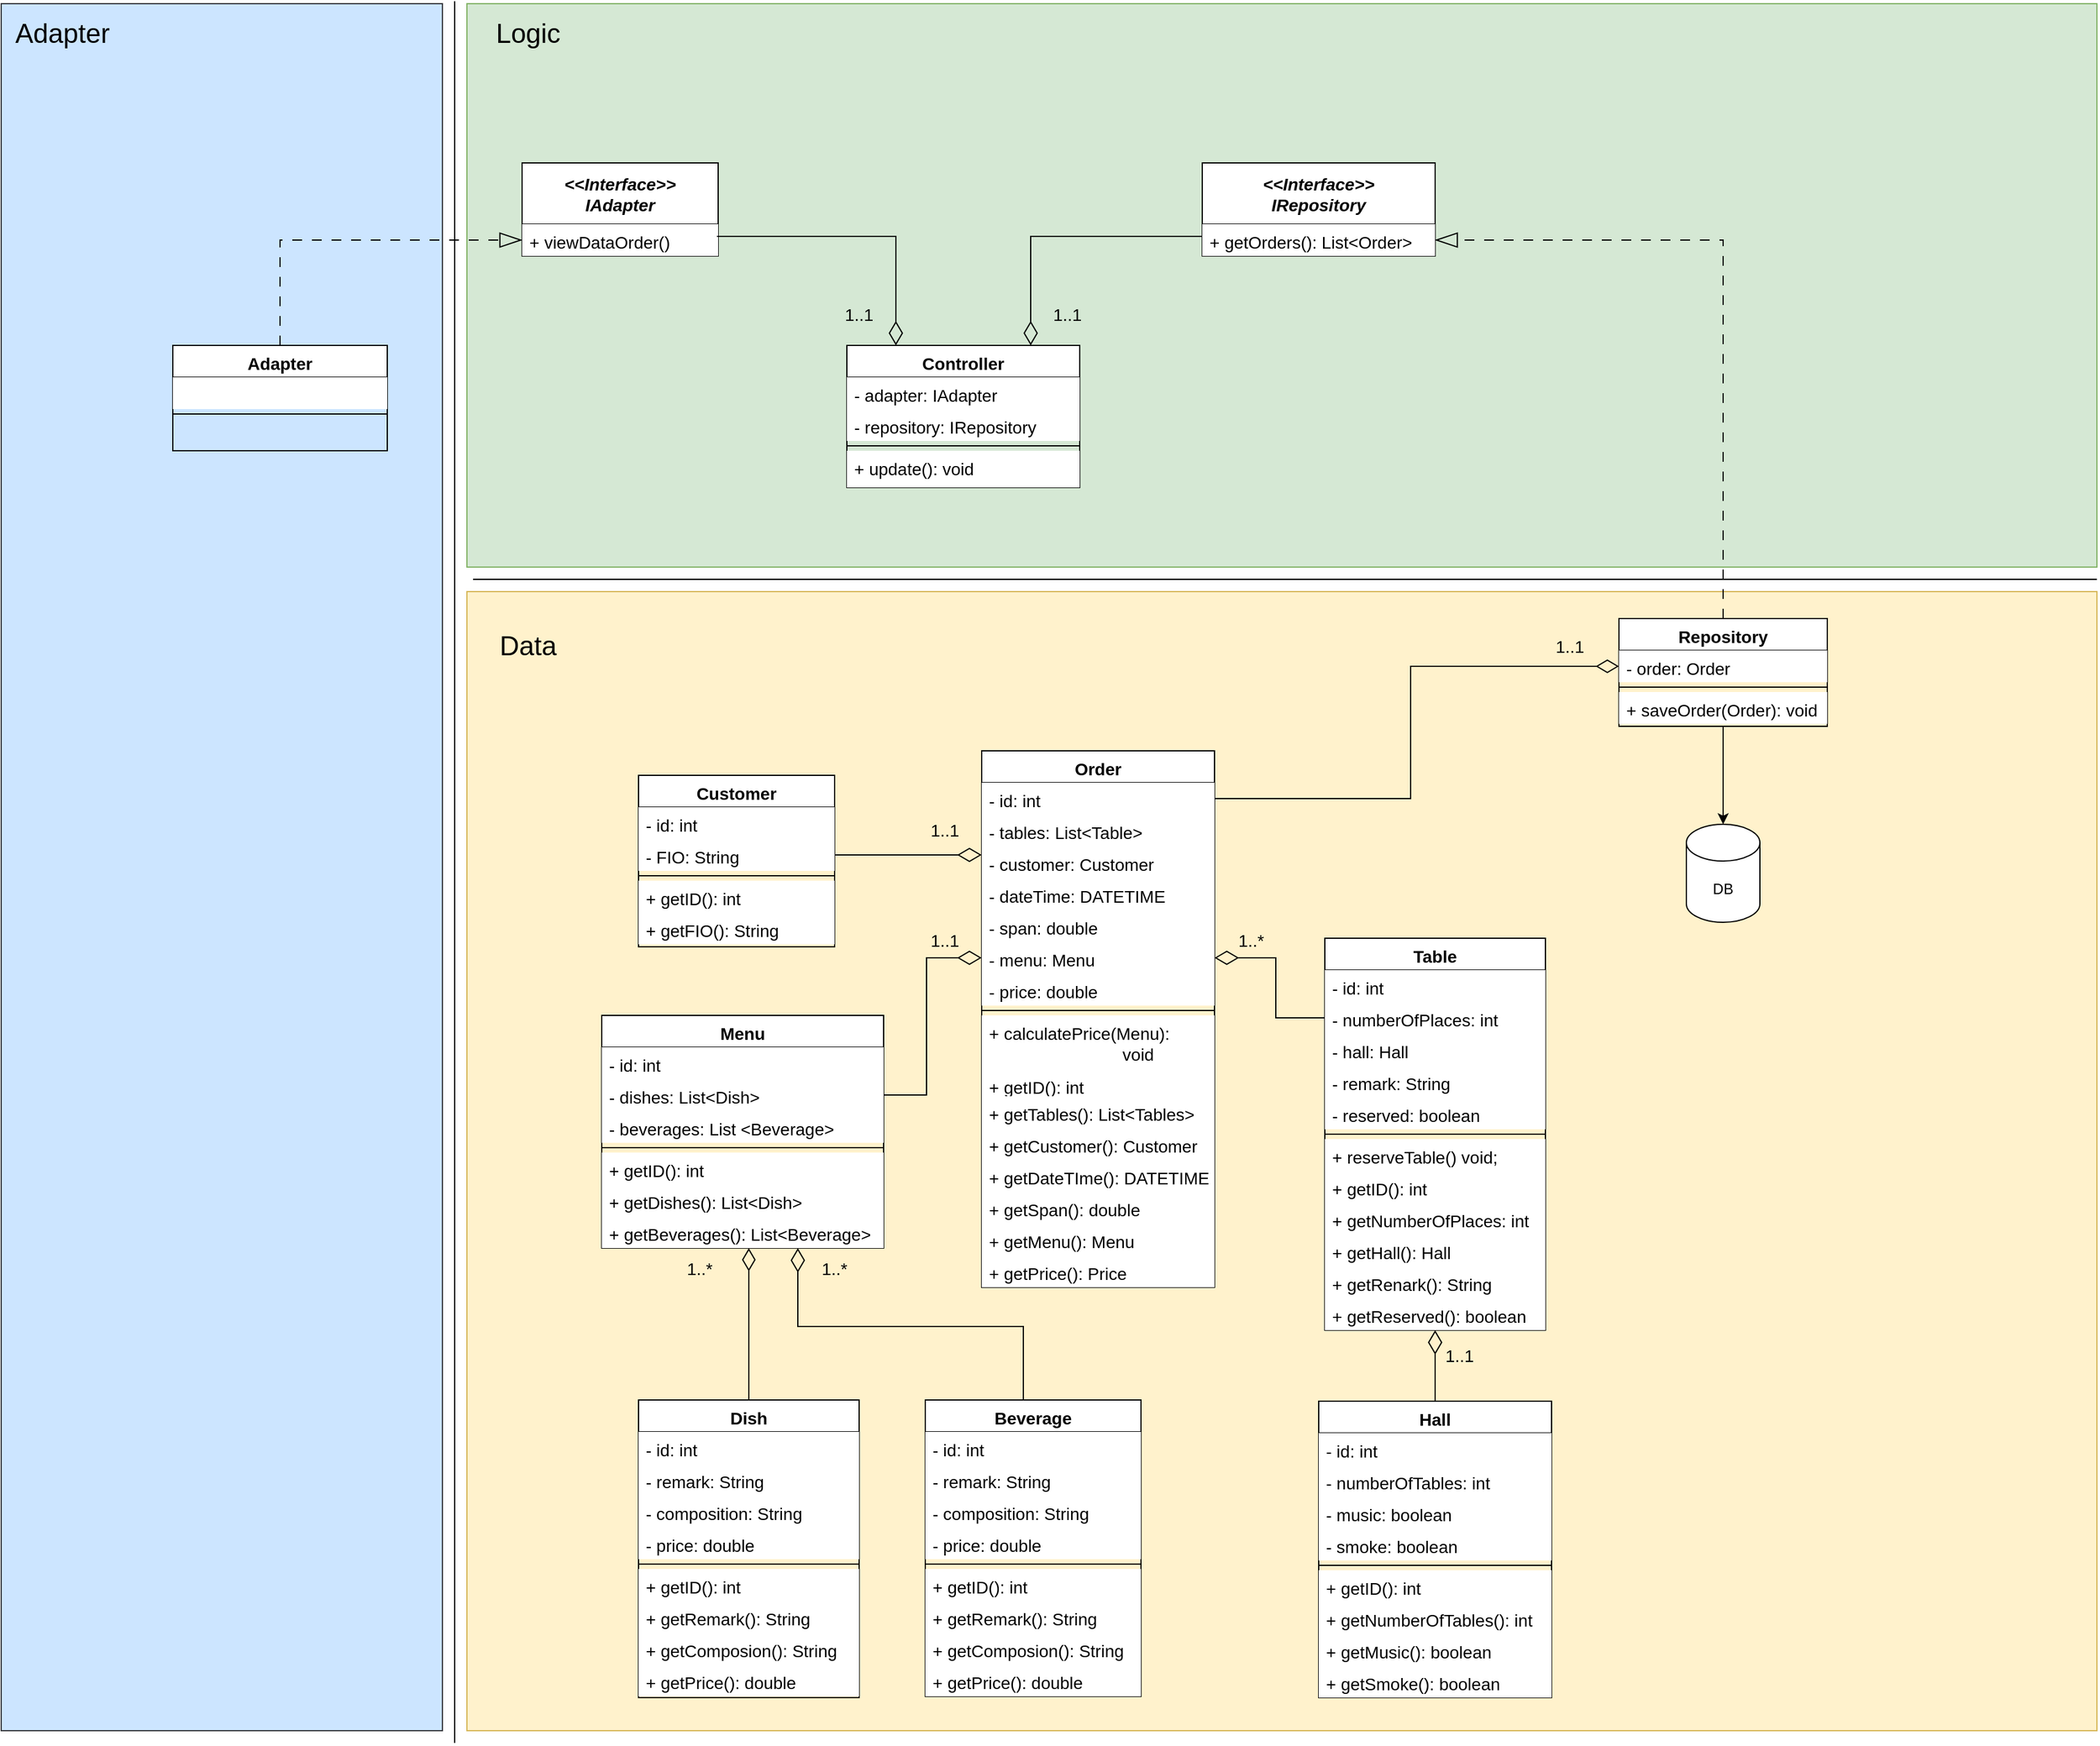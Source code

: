 <mxfile version="22.1.7" type="device">
  <diagram id="C5RBs43oDa-KdzZeNtuy" name="Page-1">
    <mxGraphModel dx="1818" dy="870" grid="1" gridSize="10" guides="1" tooltips="1" connect="1" arrows="1" fold="1" page="1" pageScale="1" pageWidth="1800" pageHeight="750" math="0" shadow="0">
      <root>
        <mxCell id="WIyWlLk6GJQsqaUBKTNV-0" />
        <mxCell id="WIyWlLk6GJQsqaUBKTNV-1" parent="WIyWlLk6GJQsqaUBKTNV-0" />
        <mxCell id="jd_5O8bXFSh8_5jcaaoa-226" value="" style="rounded=0;whiteSpace=wrap;html=1;fillColor=#cce5ff;strokeColor=#36393d;" parent="WIyWlLk6GJQsqaUBKTNV-1" vertex="1">
          <mxGeometry x="45" y="50" width="360" height="1410" as="geometry" />
        </mxCell>
        <mxCell id="jd_5O8bXFSh8_5jcaaoa-212" value="" style="rounded=0;whiteSpace=wrap;html=1;fillColor=#fff2cc;strokeColor=#d6b656;" parent="WIyWlLk6GJQsqaUBKTNV-1" vertex="1">
          <mxGeometry x="425" y="530" width="1330" height="930" as="geometry" />
        </mxCell>
        <mxCell id="jd_5O8bXFSh8_5jcaaoa-202" value="" style="rounded=0;whiteSpace=wrap;html=1;fillColor=#d5e8d4;strokeColor=#82b366;" parent="WIyWlLk6GJQsqaUBKTNV-1" vertex="1">
          <mxGeometry x="425" y="50" width="1330" height="460" as="geometry" />
        </mxCell>
        <mxCell id="zkfFHV4jXpPFQw0GAbJ--0" value="Order" style="swimlane;fontStyle=1;align=center;verticalAlign=top;childLayout=stackLayout;horizontal=1;startSize=26;horizontalStack=0;resizeParent=1;resizeLast=0;collapsible=1;marginBottom=0;rounded=0;shadow=0;strokeWidth=1;fontSize=14;" parent="WIyWlLk6GJQsqaUBKTNV-1" vertex="1">
          <mxGeometry x="845" y="660" width="190" height="438" as="geometry">
            <mxRectangle x="230" y="140" width="160" height="26" as="alternateBounds" />
          </mxGeometry>
        </mxCell>
        <mxCell id="zkfFHV4jXpPFQw0GAbJ--1" value="- id: int" style="text;align=left;verticalAlign=top;spacingLeft=4;spacingRight=4;overflow=hidden;rotatable=0;points=[[0,0.5],[1,0.5]];portConstraint=eastwest;fontSize=14;fillColor=default;" parent="zkfFHV4jXpPFQw0GAbJ--0" vertex="1">
          <mxGeometry y="26" width="190" height="26" as="geometry" />
        </mxCell>
        <mxCell id="zkfFHV4jXpPFQw0GAbJ--2" value="- tables: List&lt;Table&gt;" style="text;align=left;verticalAlign=top;spacingLeft=4;spacingRight=4;overflow=hidden;rotatable=0;points=[[0,0.5],[1,0.5]];portConstraint=eastwest;rounded=0;shadow=0;html=0;fontSize=14;fillColor=default;" parent="zkfFHV4jXpPFQw0GAbJ--0" vertex="1">
          <mxGeometry y="52" width="190" height="26" as="geometry" />
        </mxCell>
        <mxCell id="jd_5O8bXFSh8_5jcaaoa-3" value="- customer: Customer" style="text;align=left;verticalAlign=top;spacingLeft=4;spacingRight=4;overflow=hidden;rotatable=0;points=[[0,0.5],[1,0.5]];portConstraint=eastwest;rounded=0;shadow=0;html=0;fontSize=14;fillColor=default;" parent="zkfFHV4jXpPFQw0GAbJ--0" vertex="1">
          <mxGeometry y="78" width="190" height="26" as="geometry" />
        </mxCell>
        <mxCell id="jd_5O8bXFSh8_5jcaaoa-2" value="- dateTime: DATETIME" style="text;align=left;verticalAlign=top;spacingLeft=4;spacingRight=4;overflow=hidden;rotatable=0;points=[[0,0.5],[1,0.5]];portConstraint=eastwest;rounded=0;shadow=0;html=0;fontSize=14;fillColor=default;" parent="zkfFHV4jXpPFQw0GAbJ--0" vertex="1">
          <mxGeometry y="104" width="190" height="26" as="geometry" />
        </mxCell>
        <mxCell id="jd_5O8bXFSh8_5jcaaoa-1" value="- span: double" style="text;align=left;verticalAlign=top;spacingLeft=4;spacingRight=4;overflow=hidden;rotatable=0;points=[[0,0.5],[1,0.5]];portConstraint=eastwest;rounded=0;shadow=0;html=0;fontSize=14;fillColor=default;" parent="zkfFHV4jXpPFQw0GAbJ--0" vertex="1">
          <mxGeometry y="130" width="190" height="26" as="geometry" />
        </mxCell>
        <mxCell id="jd_5O8bXFSh8_5jcaaoa-0" value="- menu: Menu" style="text;align=left;verticalAlign=top;spacingLeft=4;spacingRight=4;overflow=hidden;rotatable=0;points=[[0,0.5],[1,0.5]];portConstraint=eastwest;rounded=0;shadow=0;html=0;fontSize=14;fillColor=default;" parent="zkfFHV4jXpPFQw0GAbJ--0" vertex="1">
          <mxGeometry y="156" width="190" height="26" as="geometry" />
        </mxCell>
        <mxCell id="jd_5O8bXFSh8_5jcaaoa-5" value="- price: double" style="text;align=left;verticalAlign=top;spacingLeft=4;spacingRight=4;overflow=hidden;rotatable=0;points=[[0,0.5],[1,0.5]];portConstraint=eastwest;rounded=0;shadow=0;html=0;fontSize=14;fillColor=default;" parent="zkfFHV4jXpPFQw0GAbJ--0" vertex="1">
          <mxGeometry y="182" width="190" height="26" as="geometry" />
        </mxCell>
        <mxCell id="zkfFHV4jXpPFQw0GAbJ--4" value="" style="line;html=1;strokeWidth=1;align=left;verticalAlign=middle;spacingTop=-1;spacingLeft=3;spacingRight=3;rotatable=0;labelPosition=right;points=[];portConstraint=eastwest;fontSize=14;" parent="zkfFHV4jXpPFQw0GAbJ--0" vertex="1">
          <mxGeometry y="208" width="190" height="8" as="geometry" />
        </mxCell>
        <mxCell id="zkfFHV4jXpPFQw0GAbJ--5" value="+ calculatePrice(Menu): &#xa;                            void" style="text;align=left;verticalAlign=top;spacingLeft=4;spacingRight=4;overflow=hidden;rotatable=0;points=[[0,0.5],[1,0.5]];portConstraint=eastwest;fontSize=14;fillColor=default;" parent="zkfFHV4jXpPFQw0GAbJ--0" vertex="1">
          <mxGeometry y="216" width="190" height="44" as="geometry" />
        </mxCell>
        <mxCell id="jd_5O8bXFSh8_5jcaaoa-82" value="+ getID(): int" style="text;align=left;verticalAlign=top;spacingLeft=4;spacingRight=4;overflow=hidden;rotatable=0;points=[[0,0.5],[1,0.5]];portConstraint=eastwest;fontSize=14;fillColor=default;" parent="zkfFHV4jXpPFQw0GAbJ--0" vertex="1">
          <mxGeometry y="260" width="190" height="22" as="geometry" />
        </mxCell>
        <mxCell id="jd_5O8bXFSh8_5jcaaoa-81" value="+ getTables(): List&lt;Tables&gt;" style="text;align=left;verticalAlign=top;spacingLeft=4;spacingRight=4;overflow=hidden;rotatable=0;points=[[0,0.5],[1,0.5]];portConstraint=eastwest;fontSize=14;fillColor=default;" parent="zkfFHV4jXpPFQw0GAbJ--0" vertex="1">
          <mxGeometry y="282" width="190" height="26" as="geometry" />
        </mxCell>
        <mxCell id="jd_5O8bXFSh8_5jcaaoa-80" value="+ getCustomer(): Customer" style="text;align=left;verticalAlign=top;spacingLeft=4;spacingRight=4;overflow=hidden;rotatable=0;points=[[0,0.5],[1,0.5]];portConstraint=eastwest;fontSize=14;fillColor=default;" parent="zkfFHV4jXpPFQw0GAbJ--0" vertex="1">
          <mxGeometry y="308" width="190" height="26" as="geometry" />
        </mxCell>
        <mxCell id="jd_5O8bXFSh8_5jcaaoa-79" value="+ getDateTIme(): DATETIME" style="text;align=left;verticalAlign=top;spacingLeft=4;spacingRight=4;overflow=hidden;rotatable=0;points=[[0,0.5],[1,0.5]];portConstraint=eastwest;fontSize=14;fillColor=default;" parent="zkfFHV4jXpPFQw0GAbJ--0" vertex="1">
          <mxGeometry y="334" width="190" height="26" as="geometry" />
        </mxCell>
        <mxCell id="jd_5O8bXFSh8_5jcaaoa-78" value="+ getSpan(): double" style="text;align=left;verticalAlign=top;spacingLeft=4;spacingRight=4;overflow=hidden;rotatable=0;points=[[0,0.5],[1,0.5]];portConstraint=eastwest;fontSize=14;fillColor=default;" parent="zkfFHV4jXpPFQw0GAbJ--0" vertex="1">
          <mxGeometry y="360" width="190" height="26" as="geometry" />
        </mxCell>
        <mxCell id="jd_5O8bXFSh8_5jcaaoa-77" value="+ getMenu(): Menu" style="text;align=left;verticalAlign=top;spacingLeft=4;spacingRight=4;overflow=hidden;rotatable=0;points=[[0,0.5],[1,0.5]];portConstraint=eastwest;fontSize=14;fillColor=default;" parent="zkfFHV4jXpPFQw0GAbJ--0" vertex="1">
          <mxGeometry y="386" width="190" height="26" as="geometry" />
        </mxCell>
        <mxCell id="jd_5O8bXFSh8_5jcaaoa-76" value="+ getPrice(): Price" style="text;align=left;verticalAlign=top;spacingLeft=4;spacingRight=4;overflow=hidden;rotatable=0;points=[[0,0.5],[1,0.5]];portConstraint=eastwest;fontSize=14;fillColor=default;" parent="zkfFHV4jXpPFQw0GAbJ--0" vertex="1">
          <mxGeometry y="412" width="190" height="26" as="geometry" />
        </mxCell>
        <mxCell id="jd_5O8bXFSh8_5jcaaoa-59" style="edgeStyle=orthogonalEdgeStyle;rounded=0;orthogonalLoop=1;jettySize=auto;html=1;entryX=0.5;entryY=0;entryDx=0;entryDy=0;startArrow=diamondThin;startFill=0;endArrow=none;endFill=0;startSize=17;" parent="WIyWlLk6GJQsqaUBKTNV-1" source="zkfFHV4jXpPFQw0GAbJ--17" target="jd_5O8bXFSh8_5jcaaoa-15" edge="1">
          <mxGeometry relative="1" as="geometry" />
        </mxCell>
        <mxCell id="zkfFHV4jXpPFQw0GAbJ--17" value="Table" style="swimlane;fontStyle=1;align=center;verticalAlign=top;childLayout=stackLayout;horizontal=1;startSize=26;horizontalStack=0;resizeParent=1;resizeLast=0;collapsible=1;marginBottom=0;rounded=0;shadow=0;strokeWidth=1;fontSize=14;" parent="WIyWlLk6GJQsqaUBKTNV-1" vertex="1">
          <mxGeometry x="1125" y="813" width="180" height="320" as="geometry">
            <mxRectangle x="550" y="140" width="160" height="26" as="alternateBounds" />
          </mxGeometry>
        </mxCell>
        <mxCell id="zkfFHV4jXpPFQw0GAbJ--18" value="- id: int" style="text;align=left;verticalAlign=top;spacingLeft=4;spacingRight=4;overflow=hidden;rotatable=0;points=[[0,0.5],[1,0.5]];portConstraint=eastwest;fontSize=14;fillColor=default;" parent="zkfFHV4jXpPFQw0GAbJ--17" vertex="1">
          <mxGeometry y="26" width="180" height="26" as="geometry" />
        </mxCell>
        <mxCell id="zkfFHV4jXpPFQw0GAbJ--19" value="- numberOfPlaces: int" style="text;align=left;verticalAlign=top;spacingLeft=4;spacingRight=4;overflow=hidden;rotatable=0;points=[[0,0.5],[1,0.5]];portConstraint=eastwest;rounded=0;shadow=0;html=0;fontSize=14;fillColor=default;" parent="zkfFHV4jXpPFQw0GAbJ--17" vertex="1">
          <mxGeometry y="52" width="180" height="26" as="geometry" />
        </mxCell>
        <mxCell id="zkfFHV4jXpPFQw0GAbJ--20" value="- hall: Hall" style="text;align=left;verticalAlign=top;spacingLeft=4;spacingRight=4;overflow=hidden;rotatable=0;points=[[0,0.5],[1,0.5]];portConstraint=eastwest;rounded=0;shadow=0;html=0;fontSize=14;fillColor=default;" parent="zkfFHV4jXpPFQw0GAbJ--17" vertex="1">
          <mxGeometry y="78" width="180" height="26" as="geometry" />
        </mxCell>
        <mxCell id="zkfFHV4jXpPFQw0GAbJ--21" value="- remark: String" style="text;align=left;verticalAlign=top;spacingLeft=4;spacingRight=4;overflow=hidden;rotatable=0;points=[[0,0.5],[1,0.5]];portConstraint=eastwest;rounded=0;shadow=0;html=0;fontSize=14;fillColor=default;" parent="zkfFHV4jXpPFQw0GAbJ--17" vertex="1">
          <mxGeometry y="104" width="180" height="26" as="geometry" />
        </mxCell>
        <mxCell id="zkfFHV4jXpPFQw0GAbJ--22" value="- reserved: boolean" style="text;align=left;verticalAlign=top;spacingLeft=4;spacingRight=4;overflow=hidden;rotatable=0;points=[[0,0.5],[1,0.5]];portConstraint=eastwest;rounded=0;shadow=0;html=0;fontSize=14;fillColor=default;" parent="zkfFHV4jXpPFQw0GAbJ--17" vertex="1">
          <mxGeometry y="130" width="180" height="26" as="geometry" />
        </mxCell>
        <mxCell id="zkfFHV4jXpPFQw0GAbJ--23" value="" style="line;html=1;strokeWidth=1;align=left;verticalAlign=middle;spacingTop=-1;spacingLeft=3;spacingRight=3;rotatable=0;labelPosition=right;points=[];portConstraint=eastwest;fontSize=14;" parent="zkfFHV4jXpPFQw0GAbJ--17" vertex="1">
          <mxGeometry y="156" width="180" height="8" as="geometry" />
        </mxCell>
        <mxCell id="zkfFHV4jXpPFQw0GAbJ--24" value="+ reserveTable() void;" style="text;align=left;verticalAlign=top;spacingLeft=4;spacingRight=4;overflow=hidden;rotatable=0;points=[[0,0.5],[1,0.5]];portConstraint=eastwest;fontSize=14;fillColor=default;" parent="zkfFHV4jXpPFQw0GAbJ--17" vertex="1">
          <mxGeometry y="164" width="180" height="26" as="geometry" />
        </mxCell>
        <mxCell id="jd_5O8bXFSh8_5jcaaoa-75" value="+ getID(): int" style="text;align=left;verticalAlign=top;spacingLeft=4;spacingRight=4;overflow=hidden;rotatable=0;points=[[0,0.5],[1,0.5]];portConstraint=eastwest;fontSize=14;fillColor=default;" parent="zkfFHV4jXpPFQw0GAbJ--17" vertex="1">
          <mxGeometry y="190" width="180" height="26" as="geometry" />
        </mxCell>
        <mxCell id="jd_5O8bXFSh8_5jcaaoa-74" value="+ getNumberOfPlaces: int" style="text;align=left;verticalAlign=top;spacingLeft=4;spacingRight=4;overflow=hidden;rotatable=0;points=[[0,0.5],[1,0.5]];portConstraint=eastwest;fontSize=14;fillColor=default;" parent="zkfFHV4jXpPFQw0GAbJ--17" vertex="1">
          <mxGeometry y="216" width="180" height="26" as="geometry" />
        </mxCell>
        <mxCell id="jd_5O8bXFSh8_5jcaaoa-73" value="+ getHall(): Hall&#xa;" style="text;align=left;verticalAlign=top;spacingLeft=4;spacingRight=4;overflow=hidden;rotatable=0;points=[[0,0.5],[1,0.5]];portConstraint=eastwest;fontSize=14;fillColor=default;" parent="zkfFHV4jXpPFQw0GAbJ--17" vertex="1">
          <mxGeometry y="242" width="180" height="26" as="geometry" />
        </mxCell>
        <mxCell id="jd_5O8bXFSh8_5jcaaoa-72" value="+ getRenark(): String" style="text;align=left;verticalAlign=top;spacingLeft=4;spacingRight=4;overflow=hidden;rotatable=0;points=[[0,0.5],[1,0.5]];portConstraint=eastwest;fontSize=14;fillColor=default;" parent="zkfFHV4jXpPFQw0GAbJ--17" vertex="1">
          <mxGeometry y="268" width="180" height="26" as="geometry" />
        </mxCell>
        <mxCell id="jd_5O8bXFSh8_5jcaaoa-71" value="+ getReserved(): boolean" style="text;align=left;verticalAlign=top;spacingLeft=4;spacingRight=4;overflow=hidden;rotatable=0;points=[[0,0.5],[1,0.5]];portConstraint=eastwest;fontSize=14;fillColor=default;" parent="zkfFHV4jXpPFQw0GAbJ--17" vertex="1">
          <mxGeometry y="294" width="180" height="26" as="geometry" />
        </mxCell>
        <mxCell id="jd_5O8bXFSh8_5jcaaoa-15" value="Hall" style="swimlane;fontStyle=1;align=center;verticalAlign=top;childLayout=stackLayout;horizontal=1;startSize=26;horizontalStack=0;resizeParent=1;resizeLast=0;collapsible=1;marginBottom=0;rounded=0;shadow=0;strokeWidth=1;fontSize=14;" parent="WIyWlLk6GJQsqaUBKTNV-1" vertex="1">
          <mxGeometry x="1120" y="1191" width="190" height="242" as="geometry">
            <mxRectangle x="550" y="140" width="160" height="26" as="alternateBounds" />
          </mxGeometry>
        </mxCell>
        <mxCell id="jd_5O8bXFSh8_5jcaaoa-16" value="- id: int" style="text;align=left;verticalAlign=top;spacingLeft=4;spacingRight=4;overflow=hidden;rotatable=0;points=[[0,0.5],[1,0.5]];portConstraint=eastwest;fontSize=14;fillColor=default;" parent="jd_5O8bXFSh8_5jcaaoa-15" vertex="1">
          <mxGeometry y="26" width="190" height="26" as="geometry" />
        </mxCell>
        <mxCell id="jd_5O8bXFSh8_5jcaaoa-17" value="- numberOfTables: int" style="text;align=left;verticalAlign=top;spacingLeft=4;spacingRight=4;overflow=hidden;rotatable=0;points=[[0,0.5],[1,0.5]];portConstraint=eastwest;rounded=0;shadow=0;html=0;fontSize=14;fillColor=default;" parent="jd_5O8bXFSh8_5jcaaoa-15" vertex="1">
          <mxGeometry y="52" width="190" height="26" as="geometry" />
        </mxCell>
        <mxCell id="jd_5O8bXFSh8_5jcaaoa-18" value="- music: boolean" style="text;align=left;verticalAlign=top;spacingLeft=4;spacingRight=4;overflow=hidden;rotatable=0;points=[[0,0.5],[1,0.5]];portConstraint=eastwest;rounded=0;shadow=0;html=0;fontSize=14;fillColor=default;" parent="jd_5O8bXFSh8_5jcaaoa-15" vertex="1">
          <mxGeometry y="78" width="190" height="26" as="geometry" />
        </mxCell>
        <mxCell id="jd_5O8bXFSh8_5jcaaoa-19" value="- smoke: boolean" style="text;align=left;verticalAlign=top;spacingLeft=4;spacingRight=4;overflow=hidden;rotatable=0;points=[[0,0.5],[1,0.5]];portConstraint=eastwest;rounded=0;shadow=0;html=0;fontSize=14;fillColor=default;" parent="jd_5O8bXFSh8_5jcaaoa-15" vertex="1">
          <mxGeometry y="104" width="190" height="26" as="geometry" />
        </mxCell>
        <mxCell id="jd_5O8bXFSh8_5jcaaoa-21" value="" style="line;html=1;strokeWidth=1;align=left;verticalAlign=middle;spacingTop=-1;spacingLeft=3;spacingRight=3;rotatable=0;labelPosition=right;points=[];portConstraint=eastwest;fontSize=14;" parent="jd_5O8bXFSh8_5jcaaoa-15" vertex="1">
          <mxGeometry y="130" width="190" height="8" as="geometry" />
        </mxCell>
        <mxCell id="jd_5O8bXFSh8_5jcaaoa-22" value="+ getID(): int" style="text;align=left;verticalAlign=top;spacingLeft=4;spacingRight=4;overflow=hidden;rotatable=0;points=[[0,0.5],[1,0.5]];portConstraint=eastwest;fontSize=14;fillColor=default;" parent="jd_5O8bXFSh8_5jcaaoa-15" vertex="1">
          <mxGeometry y="138" width="190" height="26" as="geometry" />
        </mxCell>
        <mxCell id="jd_5O8bXFSh8_5jcaaoa-215" value="+ getNumberOfTables(): int" style="text;align=left;verticalAlign=top;spacingLeft=4;spacingRight=4;overflow=hidden;rotatable=0;points=[[0,0.5],[1,0.5]];portConstraint=eastwest;fontSize=14;fillColor=default;" parent="jd_5O8bXFSh8_5jcaaoa-15" vertex="1">
          <mxGeometry y="164" width="190" height="26" as="geometry" />
        </mxCell>
        <mxCell id="jd_5O8bXFSh8_5jcaaoa-214" value="+ getMusic(): boolean" style="text;align=left;verticalAlign=top;spacingLeft=4;spacingRight=4;overflow=hidden;rotatable=0;points=[[0,0.5],[1,0.5]];portConstraint=eastwest;fontSize=14;fillColor=default;" parent="jd_5O8bXFSh8_5jcaaoa-15" vertex="1">
          <mxGeometry y="190" width="190" height="26" as="geometry" />
        </mxCell>
        <mxCell id="jd_5O8bXFSh8_5jcaaoa-213" value="+ getSmoke(): boolean" style="text;align=left;verticalAlign=top;spacingLeft=4;spacingRight=4;overflow=hidden;rotatable=0;points=[[0,0.5],[1,0.5]];portConstraint=eastwest;fontSize=14;fillColor=default;" parent="jd_5O8bXFSh8_5jcaaoa-15" vertex="1">
          <mxGeometry y="216" width="190" height="26" as="geometry" />
        </mxCell>
        <mxCell id="jd_5O8bXFSh8_5jcaaoa-27" value="Customer" style="swimlane;fontStyle=1;align=center;verticalAlign=top;childLayout=stackLayout;horizontal=1;startSize=26;horizontalStack=0;resizeParent=1;resizeLast=0;collapsible=1;marginBottom=0;rounded=0;shadow=0;strokeWidth=1;fontSize=14;" parent="WIyWlLk6GJQsqaUBKTNV-1" vertex="1">
          <mxGeometry x="565" y="680" width="160" height="140" as="geometry">
            <mxRectangle x="230" y="140" width="160" height="26" as="alternateBounds" />
          </mxGeometry>
        </mxCell>
        <mxCell id="jd_5O8bXFSh8_5jcaaoa-28" value="- id: int" style="text;align=left;verticalAlign=top;spacingLeft=4;spacingRight=4;overflow=hidden;rotatable=0;points=[[0,0.5],[1,0.5]];portConstraint=eastwest;fontSize=14;fillColor=default;" parent="jd_5O8bXFSh8_5jcaaoa-27" vertex="1">
          <mxGeometry y="26" width="160" height="26" as="geometry" />
        </mxCell>
        <mxCell id="jd_5O8bXFSh8_5jcaaoa-29" value="- FIO: String" style="text;align=left;verticalAlign=top;spacingLeft=4;spacingRight=4;overflow=hidden;rotatable=0;points=[[0,0.5],[1,0.5]];portConstraint=eastwest;rounded=0;shadow=0;html=0;fontSize=14;fillColor=default;" parent="jd_5O8bXFSh8_5jcaaoa-27" vertex="1">
          <mxGeometry y="52" width="160" height="26" as="geometry" />
        </mxCell>
        <mxCell id="jd_5O8bXFSh8_5jcaaoa-35" value="" style="line;html=1;strokeWidth=1;align=left;verticalAlign=middle;spacingTop=-1;spacingLeft=3;spacingRight=3;rotatable=0;labelPosition=right;points=[];portConstraint=eastwest;fontSize=14;" parent="jd_5O8bXFSh8_5jcaaoa-27" vertex="1">
          <mxGeometry y="78" width="160" height="8" as="geometry" />
        </mxCell>
        <mxCell id="jd_5O8bXFSh8_5jcaaoa-36" value="+ getID(): int" style="text;align=left;verticalAlign=top;spacingLeft=4;spacingRight=4;overflow=hidden;rotatable=0;points=[[0,0.5],[1,0.5]];portConstraint=eastwest;fontSize=14;fillColor=default;" parent="jd_5O8bXFSh8_5jcaaoa-27" vertex="1">
          <mxGeometry y="86" width="160" height="26" as="geometry" />
        </mxCell>
        <mxCell id="jd_5O8bXFSh8_5jcaaoa-98" value="+ getFIO(): String" style="text;align=left;verticalAlign=top;spacingLeft=4;spacingRight=4;overflow=hidden;rotatable=0;points=[[0,0.5],[1,0.5]];portConstraint=eastwest;fontSize=14;fillColor=default;" parent="jd_5O8bXFSh8_5jcaaoa-27" vertex="1">
          <mxGeometry y="112" width="160" height="26" as="geometry" />
        </mxCell>
        <mxCell id="jd_5O8bXFSh8_5jcaaoa-64" style="edgeStyle=orthogonalEdgeStyle;rounded=0;orthogonalLoop=1;jettySize=auto;html=1;startArrow=diamondThin;startFill=0;startSize=17;endArrow=none;endFill=0;" parent="WIyWlLk6GJQsqaUBKTNV-1" source="jd_5O8bXFSh8_5jcaaoa-37" target="jd_5O8bXFSh8_5jcaaoa-50" edge="1">
          <mxGeometry relative="1" as="geometry">
            <Array as="points">
              <mxPoint x="695" y="1130" />
              <mxPoint x="879" y="1130" />
            </Array>
          </mxGeometry>
        </mxCell>
        <mxCell id="jd_5O8bXFSh8_5jcaaoa-65" style="edgeStyle=orthogonalEdgeStyle;rounded=0;orthogonalLoop=1;jettySize=auto;html=1;entryX=0.5;entryY=0;entryDx=0;entryDy=0;endArrow=none;endFill=0;startArrow=diamondThin;startFill=0;startSize=16;" parent="WIyWlLk6GJQsqaUBKTNV-1" source="jd_5O8bXFSh8_5jcaaoa-37" target="jd_5O8bXFSh8_5jcaaoa-43" edge="1">
          <mxGeometry relative="1" as="geometry">
            <Array as="points">
              <mxPoint x="645" y="1060" />
              <mxPoint x="645" y="1060" />
            </Array>
          </mxGeometry>
        </mxCell>
        <mxCell id="jd_5O8bXFSh8_5jcaaoa-37" value="Menu" style="swimlane;fontStyle=1;align=center;verticalAlign=top;childLayout=stackLayout;horizontal=1;startSize=26;horizontalStack=0;resizeParent=1;resizeLast=0;collapsible=1;marginBottom=0;rounded=0;shadow=0;strokeWidth=1;fontSize=14;" parent="WIyWlLk6GJQsqaUBKTNV-1" vertex="1">
          <mxGeometry x="535" y="876" width="230" height="190" as="geometry">
            <mxRectangle x="230" y="140" width="160" height="26" as="alternateBounds" />
          </mxGeometry>
        </mxCell>
        <mxCell id="jd_5O8bXFSh8_5jcaaoa-38" value="- id: int" style="text;align=left;verticalAlign=top;spacingLeft=4;spacingRight=4;overflow=hidden;rotatable=0;points=[[0,0.5],[1,0.5]];portConstraint=eastwest;fontSize=14;fillColor=default;" parent="jd_5O8bXFSh8_5jcaaoa-37" vertex="1">
          <mxGeometry y="26" width="230" height="26" as="geometry" />
        </mxCell>
        <mxCell id="jd_5O8bXFSh8_5jcaaoa-39" value="- dishes: List&lt;Dish&gt;" style="text;align=left;verticalAlign=top;spacingLeft=4;spacingRight=4;overflow=hidden;rotatable=0;points=[[0,0.5],[1,0.5]];portConstraint=eastwest;rounded=0;shadow=0;html=0;fontSize=14;fillColor=default;" parent="jd_5O8bXFSh8_5jcaaoa-37" vertex="1">
          <mxGeometry y="52" width="230" height="26" as="geometry" />
        </mxCell>
        <mxCell id="jd_5O8bXFSh8_5jcaaoa-42" value="- beverages: List &lt;Beverage&gt;" style="text;align=left;verticalAlign=top;spacingLeft=4;spacingRight=4;overflow=hidden;rotatable=0;points=[[0,0.5],[1,0.5]];portConstraint=eastwest;rounded=0;shadow=0;html=0;fontSize=14;fillColor=default;" parent="jd_5O8bXFSh8_5jcaaoa-37" vertex="1">
          <mxGeometry y="78" width="230" height="26" as="geometry" />
        </mxCell>
        <mxCell id="jd_5O8bXFSh8_5jcaaoa-40" value="" style="line;html=1;strokeWidth=1;align=left;verticalAlign=middle;spacingTop=-1;spacingLeft=3;spacingRight=3;rotatable=0;labelPosition=right;points=[];portConstraint=eastwest;fontSize=14;" parent="jd_5O8bXFSh8_5jcaaoa-37" vertex="1">
          <mxGeometry y="104" width="230" height="8" as="geometry" />
        </mxCell>
        <mxCell id="jd_5O8bXFSh8_5jcaaoa-41" value="+ getID(): int" style="text;align=left;verticalAlign=top;spacingLeft=4;spacingRight=4;overflow=hidden;rotatable=0;points=[[0,0.5],[1,0.5]];portConstraint=eastwest;fontSize=14;fillColor=default;" parent="jd_5O8bXFSh8_5jcaaoa-37" vertex="1">
          <mxGeometry y="112" width="230" height="26" as="geometry" />
        </mxCell>
        <mxCell id="jd_5O8bXFSh8_5jcaaoa-100" value="+ getDishes(): List&lt;Dish&gt;" style="text;align=left;verticalAlign=top;spacingLeft=4;spacingRight=4;overflow=hidden;rotatable=0;points=[[0,0.5],[1,0.5]];portConstraint=eastwest;fontSize=14;fillColor=default;" parent="jd_5O8bXFSh8_5jcaaoa-37" vertex="1">
          <mxGeometry y="138" width="230" height="26" as="geometry" />
        </mxCell>
        <mxCell id="jd_5O8bXFSh8_5jcaaoa-99" value="+ getBeverages(): List&lt;Beverage&gt;" style="text;align=left;verticalAlign=top;spacingLeft=4;spacingRight=4;overflow=hidden;rotatable=0;points=[[0,0.5],[1,0.5]];portConstraint=eastwest;fontSize=14;fillColor=default;" parent="jd_5O8bXFSh8_5jcaaoa-37" vertex="1">
          <mxGeometry y="164" width="230" height="26" as="geometry" />
        </mxCell>
        <mxCell id="jd_5O8bXFSh8_5jcaaoa-43" value="Dish" style="swimlane;fontStyle=1;align=center;verticalAlign=top;childLayout=stackLayout;horizontal=1;startSize=26;horizontalStack=0;resizeParent=1;resizeLast=0;collapsible=1;marginBottom=0;rounded=0;shadow=0;strokeWidth=1;fontSize=14;" parent="WIyWlLk6GJQsqaUBKTNV-1" vertex="1">
          <mxGeometry x="565" y="1190" width="180" height="243" as="geometry">
            <mxRectangle x="230" y="140" width="160" height="26" as="alternateBounds" />
          </mxGeometry>
        </mxCell>
        <mxCell id="jd_5O8bXFSh8_5jcaaoa-44" value="- id: int" style="text;align=left;verticalAlign=top;spacingLeft=4;spacingRight=4;overflow=hidden;rotatable=0;points=[[0,0.5],[1,0.5]];portConstraint=eastwest;fontSize=14;fillColor=default;" parent="jd_5O8bXFSh8_5jcaaoa-43" vertex="1">
          <mxGeometry y="26" width="180" height="26" as="geometry" />
        </mxCell>
        <mxCell id="jd_5O8bXFSh8_5jcaaoa-45" value="- remark: String" style="text;align=left;verticalAlign=top;spacingLeft=4;spacingRight=4;overflow=hidden;rotatable=0;points=[[0,0.5],[1,0.5]];portConstraint=eastwest;rounded=0;shadow=0;html=0;fontSize=14;fillColor=default;" parent="jd_5O8bXFSh8_5jcaaoa-43" vertex="1">
          <mxGeometry y="52" width="180" height="26" as="geometry" />
        </mxCell>
        <mxCell id="jd_5O8bXFSh8_5jcaaoa-46" value="- composition: String" style="text;align=left;verticalAlign=top;spacingLeft=4;spacingRight=4;overflow=hidden;rotatable=0;points=[[0,0.5],[1,0.5]];portConstraint=eastwest;rounded=0;shadow=0;html=0;fontSize=14;fillColor=default;" parent="jd_5O8bXFSh8_5jcaaoa-43" vertex="1">
          <mxGeometry y="78" width="180" height="26" as="geometry" />
        </mxCell>
        <mxCell id="jd_5O8bXFSh8_5jcaaoa-49" value="- price: double" style="text;align=left;verticalAlign=top;spacingLeft=4;spacingRight=4;overflow=hidden;rotatable=0;points=[[0,0.5],[1,0.5]];portConstraint=eastwest;rounded=0;shadow=0;html=0;fontSize=14;fillColor=default;" parent="jd_5O8bXFSh8_5jcaaoa-43" vertex="1">
          <mxGeometry y="104" width="180" height="26" as="geometry" />
        </mxCell>
        <mxCell id="jd_5O8bXFSh8_5jcaaoa-47" value="" style="line;html=1;strokeWidth=1;align=left;verticalAlign=middle;spacingTop=-1;spacingLeft=3;spacingRight=3;rotatable=0;labelPosition=right;points=[];portConstraint=eastwest;fontSize=14;" parent="jd_5O8bXFSh8_5jcaaoa-43" vertex="1">
          <mxGeometry y="130" width="180" height="8" as="geometry" />
        </mxCell>
        <mxCell id="jd_5O8bXFSh8_5jcaaoa-48" value="+ getID(): int" style="text;align=left;verticalAlign=top;spacingLeft=4;spacingRight=4;overflow=hidden;rotatable=0;points=[[0,0.5],[1,0.5]];portConstraint=eastwest;fontSize=14;fillColor=default;" parent="jd_5O8bXFSh8_5jcaaoa-43" vertex="1">
          <mxGeometry y="138" width="180" height="26" as="geometry" />
        </mxCell>
        <mxCell id="jd_5O8bXFSh8_5jcaaoa-103" value="+ getRemark(): String" style="text;align=left;verticalAlign=top;spacingLeft=4;spacingRight=4;overflow=hidden;rotatable=0;points=[[0,0.5],[1,0.5]];portConstraint=eastwest;fontSize=14;fillColor=default;" parent="jd_5O8bXFSh8_5jcaaoa-43" vertex="1">
          <mxGeometry y="164" width="180" height="26" as="geometry" />
        </mxCell>
        <mxCell id="jd_5O8bXFSh8_5jcaaoa-102" value="+ getComposion(): String" style="text;align=left;verticalAlign=top;spacingLeft=4;spacingRight=4;overflow=hidden;rotatable=0;points=[[0,0.5],[1,0.5]];portConstraint=eastwest;fontSize=14;fillColor=default;" parent="jd_5O8bXFSh8_5jcaaoa-43" vertex="1">
          <mxGeometry y="190" width="180" height="26" as="geometry" />
        </mxCell>
        <mxCell id="jd_5O8bXFSh8_5jcaaoa-101" value="+ getPrice(): double" style="text;align=left;verticalAlign=top;spacingLeft=4;spacingRight=4;overflow=hidden;rotatable=0;points=[[0,0.5],[1,0.5]];portConstraint=eastwest;fontSize=14;fillColor=default;" parent="jd_5O8bXFSh8_5jcaaoa-43" vertex="1">
          <mxGeometry y="216" width="180" height="26" as="geometry" />
        </mxCell>
        <mxCell id="jd_5O8bXFSh8_5jcaaoa-50" value="Beverage" style="swimlane;fontStyle=1;align=center;verticalAlign=top;childLayout=stackLayout;horizontal=1;startSize=26;horizontalStack=0;resizeParent=1;resizeLast=0;collapsible=1;marginBottom=0;rounded=0;shadow=0;strokeWidth=1;fontSize=14;" parent="WIyWlLk6GJQsqaUBKTNV-1" vertex="1">
          <mxGeometry x="799" y="1190" width="176" height="242" as="geometry">
            <mxRectangle x="230" y="140" width="160" height="26" as="alternateBounds" />
          </mxGeometry>
        </mxCell>
        <mxCell id="jd_5O8bXFSh8_5jcaaoa-51" value="- id: int" style="text;align=left;verticalAlign=top;spacingLeft=4;spacingRight=4;overflow=hidden;rotatable=0;points=[[0,0.5],[1,0.5]];portConstraint=eastwest;fontSize=14;fillColor=default;" parent="jd_5O8bXFSh8_5jcaaoa-50" vertex="1">
          <mxGeometry y="26" width="176" height="26" as="geometry" />
        </mxCell>
        <mxCell id="jd_5O8bXFSh8_5jcaaoa-52" value="- remark: String" style="text;align=left;verticalAlign=top;spacingLeft=4;spacingRight=4;overflow=hidden;rotatable=0;points=[[0,0.5],[1,0.5]];portConstraint=eastwest;rounded=0;shadow=0;html=0;fontSize=14;fillColor=default;" parent="jd_5O8bXFSh8_5jcaaoa-50" vertex="1">
          <mxGeometry y="52" width="176" height="26" as="geometry" />
        </mxCell>
        <mxCell id="jd_5O8bXFSh8_5jcaaoa-53" value="- composition: String" style="text;align=left;verticalAlign=top;spacingLeft=4;spacingRight=4;overflow=hidden;rotatable=0;points=[[0,0.5],[1,0.5]];portConstraint=eastwest;rounded=0;shadow=0;html=0;fontSize=14;fillColor=default;" parent="jd_5O8bXFSh8_5jcaaoa-50" vertex="1">
          <mxGeometry y="78" width="176" height="26" as="geometry" />
        </mxCell>
        <mxCell id="jd_5O8bXFSh8_5jcaaoa-54" value="- price: double" style="text;align=left;verticalAlign=top;spacingLeft=4;spacingRight=4;overflow=hidden;rotatable=0;points=[[0,0.5],[1,0.5]];portConstraint=eastwest;rounded=0;shadow=0;html=0;fontSize=14;fillColor=default;" parent="jd_5O8bXFSh8_5jcaaoa-50" vertex="1">
          <mxGeometry y="104" width="176" height="26" as="geometry" />
        </mxCell>
        <mxCell id="jd_5O8bXFSh8_5jcaaoa-55" value="" style="line;html=1;strokeWidth=1;align=left;verticalAlign=middle;spacingTop=-1;spacingLeft=3;spacingRight=3;rotatable=0;labelPosition=right;points=[];portConstraint=eastwest;fontSize=14;" parent="jd_5O8bXFSh8_5jcaaoa-50" vertex="1">
          <mxGeometry y="130" width="176" height="8" as="geometry" />
        </mxCell>
        <mxCell id="jd_5O8bXFSh8_5jcaaoa-107" value="+ getID(): int" style="text;align=left;verticalAlign=top;spacingLeft=4;spacingRight=4;overflow=hidden;rotatable=0;points=[[0,0.5],[1,0.5]];portConstraint=eastwest;fontSize=14;fillColor=default;" parent="jd_5O8bXFSh8_5jcaaoa-50" vertex="1">
          <mxGeometry y="138" width="176" height="26" as="geometry" />
        </mxCell>
        <mxCell id="jd_5O8bXFSh8_5jcaaoa-108" value="+ getRemark(): String" style="text;align=left;verticalAlign=top;spacingLeft=4;spacingRight=4;overflow=hidden;rotatable=0;points=[[0,0.5],[1,0.5]];portConstraint=eastwest;fontSize=14;fillColor=default;" parent="jd_5O8bXFSh8_5jcaaoa-50" vertex="1">
          <mxGeometry y="164" width="176" height="26" as="geometry" />
        </mxCell>
        <mxCell id="jd_5O8bXFSh8_5jcaaoa-109" value="+ getComposion(): String" style="text;align=left;verticalAlign=top;spacingLeft=4;spacingRight=4;overflow=hidden;rotatable=0;points=[[0,0.5],[1,0.5]];portConstraint=eastwest;fontSize=14;fillColor=default;" parent="jd_5O8bXFSh8_5jcaaoa-50" vertex="1">
          <mxGeometry y="190" width="176" height="26" as="geometry" />
        </mxCell>
        <mxCell id="jd_5O8bXFSh8_5jcaaoa-110" value="+ getPrice(): double" style="text;align=left;verticalAlign=top;spacingLeft=4;spacingRight=4;overflow=hidden;rotatable=0;points=[[0,0.5],[1,0.5]];portConstraint=eastwest;fontSize=14;fillColor=default;" parent="jd_5O8bXFSh8_5jcaaoa-50" vertex="1">
          <mxGeometry y="216" width="176" height="26" as="geometry" />
        </mxCell>
        <mxCell id="jd_5O8bXFSh8_5jcaaoa-57" style="edgeStyle=orthogonalEdgeStyle;rounded=0;orthogonalLoop=1;jettySize=auto;html=1;entryX=0;entryY=0.5;entryDx=0;entryDy=0;startArrow=diamondThin;startFill=0;startSize=17;endArrow=none;endFill=0;fontSize=14;" parent="WIyWlLk6GJQsqaUBKTNV-1" source="jd_5O8bXFSh8_5jcaaoa-0" target="zkfFHV4jXpPFQw0GAbJ--19" edge="1">
          <mxGeometry relative="1" as="geometry" />
        </mxCell>
        <mxCell id="jd_5O8bXFSh8_5jcaaoa-58" value="1..*" style="text;html=1;strokeColor=none;fillColor=none;align=center;verticalAlign=middle;whiteSpace=wrap;rounded=0;fontSize=14;" parent="WIyWlLk6GJQsqaUBKTNV-1" vertex="1">
          <mxGeometry x="1035" y="800" width="60" height="30" as="geometry" />
        </mxCell>
        <mxCell id="jd_5O8bXFSh8_5jcaaoa-60" value="1..1" style="text;html=1;strokeColor=none;fillColor=none;align=center;verticalAlign=middle;whiteSpace=wrap;rounded=0;fontSize=14;" parent="WIyWlLk6GJQsqaUBKTNV-1" vertex="1">
          <mxGeometry x="1205" y="1139" width="60" height="30" as="geometry" />
        </mxCell>
        <mxCell id="jd_5O8bXFSh8_5jcaaoa-61" style="edgeStyle=orthogonalEdgeStyle;rounded=0;orthogonalLoop=1;jettySize=auto;html=1;entryX=1;entryY=0.5;entryDx=0;entryDy=0;endArrow=none;endFill=0;startSize=17;startArrow=diamondThin;startFill=0;" parent="WIyWlLk6GJQsqaUBKTNV-1" source="jd_5O8bXFSh8_5jcaaoa-3" target="jd_5O8bXFSh8_5jcaaoa-29" edge="1">
          <mxGeometry relative="1" as="geometry">
            <Array as="points">
              <mxPoint x="815" y="745" />
              <mxPoint x="815" y="745" />
            </Array>
          </mxGeometry>
        </mxCell>
        <mxCell id="jd_5O8bXFSh8_5jcaaoa-62" value="1..1" style="text;html=1;strokeColor=none;fillColor=none;align=center;verticalAlign=middle;whiteSpace=wrap;rounded=0;fontSize=14;" parent="WIyWlLk6GJQsqaUBKTNV-1" vertex="1">
          <mxGeometry x="785" y="710" width="60" height="30" as="geometry" />
        </mxCell>
        <mxCell id="jd_5O8bXFSh8_5jcaaoa-66" value="1..*" style="text;html=1;strokeColor=none;fillColor=none;align=center;verticalAlign=middle;whiteSpace=wrap;rounded=0;fontSize=14;" parent="WIyWlLk6GJQsqaUBKTNV-1" vertex="1">
          <mxGeometry x="695" y="1068" width="60" height="30" as="geometry" />
        </mxCell>
        <mxCell id="jd_5O8bXFSh8_5jcaaoa-67" value="1..*" style="text;html=1;strokeColor=none;fillColor=none;align=center;verticalAlign=middle;whiteSpace=wrap;rounded=0;fontSize=14;" parent="WIyWlLk6GJQsqaUBKTNV-1" vertex="1">
          <mxGeometry x="585" y="1068" width="60" height="30" as="geometry" />
        </mxCell>
        <mxCell id="jd_5O8bXFSh8_5jcaaoa-68" style="edgeStyle=orthogonalEdgeStyle;rounded=0;orthogonalLoop=1;jettySize=auto;html=1;entryX=1;entryY=0.5;entryDx=0;entryDy=0;endArrow=none;endFill=0;startArrow=diamondThin;startFill=0;startSize=17;" parent="WIyWlLk6GJQsqaUBKTNV-1" source="jd_5O8bXFSh8_5jcaaoa-0" target="jd_5O8bXFSh8_5jcaaoa-39" edge="1">
          <mxGeometry relative="1" as="geometry" />
        </mxCell>
        <mxCell id="jd_5O8bXFSh8_5jcaaoa-69" value="1..1" style="text;html=1;strokeColor=none;fillColor=none;align=center;verticalAlign=middle;whiteSpace=wrap;rounded=0;fontSize=14;" parent="WIyWlLk6GJQsqaUBKTNV-1" vertex="1">
          <mxGeometry x="785" y="800" width="60" height="30" as="geometry" />
        </mxCell>
        <mxCell id="jd_5O8bXFSh8_5jcaaoa-113" value="" style="endArrow=none;html=1;rounded=0;" parent="WIyWlLk6GJQsqaUBKTNV-1" edge="1">
          <mxGeometry width="50" height="50" relative="1" as="geometry">
            <mxPoint x="415" y="1470" as="sourcePoint" />
            <mxPoint x="415" y="48" as="targetPoint" />
          </mxGeometry>
        </mxCell>
        <mxCell id="jd_5O8bXFSh8_5jcaaoa-191" style="edgeStyle=orthogonalEdgeStyle;rounded=0;orthogonalLoop=1;jettySize=auto;html=1;endArrow=none;endFill=0;startArrow=diamondThin;startFill=0;startSize=17;entryX=0;entryY=0.5;entryDx=0;entryDy=0;" parent="WIyWlLk6GJQsqaUBKTNV-1" source="jd_5O8bXFSh8_5jcaaoa-131" target="jd_5O8bXFSh8_5jcaaoa-183" edge="1">
          <mxGeometry relative="1" as="geometry">
            <Array as="points">
              <mxPoint x="885" y="240" />
              <mxPoint x="1025" y="240" />
            </Array>
          </mxGeometry>
        </mxCell>
        <mxCell id="jd_5O8bXFSh8_5jcaaoa-131" value="Controller" style="swimlane;fontStyle=1;align=center;verticalAlign=top;childLayout=stackLayout;horizontal=1;startSize=26;horizontalStack=0;resizeParent=1;resizeLast=0;collapsible=1;marginBottom=0;rounded=0;shadow=0;strokeWidth=1;fontSize=14;" parent="WIyWlLk6GJQsqaUBKTNV-1" vertex="1">
          <mxGeometry x="735" y="329" width="190" height="116" as="geometry">
            <mxRectangle x="230" y="140" width="160" height="26" as="alternateBounds" />
          </mxGeometry>
        </mxCell>
        <mxCell id="jd_5O8bXFSh8_5jcaaoa-132" value="- adapter: IAdapter" style="text;align=left;verticalAlign=top;spacingLeft=4;spacingRight=4;overflow=hidden;rotatable=0;points=[[0,0.5],[1,0.5]];portConstraint=eastwest;fontSize=14;fillColor=default;" parent="jd_5O8bXFSh8_5jcaaoa-131" vertex="1">
          <mxGeometry y="26" width="190" height="26" as="geometry" />
        </mxCell>
        <mxCell id="jd_5O8bXFSh8_5jcaaoa-203" value="- repository: IRepository" style="text;align=left;verticalAlign=top;spacingLeft=4;spacingRight=4;overflow=hidden;rotatable=0;points=[[0,0.5],[1,0.5]];portConstraint=eastwest;fontSize=14;fillColor=default;" parent="jd_5O8bXFSh8_5jcaaoa-131" vertex="1">
          <mxGeometry y="52" width="190" height="26" as="geometry" />
        </mxCell>
        <mxCell id="jd_5O8bXFSh8_5jcaaoa-139" value="" style="line;html=1;strokeWidth=1;align=left;verticalAlign=middle;spacingTop=-1;spacingLeft=3;spacingRight=3;rotatable=0;labelPosition=right;points=[];portConstraint=eastwest;fontSize=14;" parent="jd_5O8bXFSh8_5jcaaoa-131" vertex="1">
          <mxGeometry y="78" width="190" height="8" as="geometry" />
        </mxCell>
        <mxCell id="jd_5O8bXFSh8_5jcaaoa-143" value="+ update(): void" style="text;align=left;verticalAlign=top;spacingLeft=4;spacingRight=4;overflow=hidden;rotatable=0;points=[[0,0.5],[1,0.5]];portConstraint=eastwest;fontSize=14;fillColor=default;" parent="jd_5O8bXFSh8_5jcaaoa-131" vertex="1">
          <mxGeometry y="86" width="190" height="30" as="geometry" />
        </mxCell>
        <mxCell id="jd_5O8bXFSh8_5jcaaoa-167" value="&lt;&lt;Interface&gt;&gt;&#xa;IAdapter" style="swimlane;fontStyle=3;align=center;verticalAlign=middle;childLayout=stackLayout;horizontal=1;startSize=50;horizontalStack=0;resizeParent=1;resizeLast=0;collapsible=1;marginBottom=0;rounded=0;shadow=0;strokeWidth=1;fontSize=14;" parent="WIyWlLk6GJQsqaUBKTNV-1" vertex="1">
          <mxGeometry x="470" y="180" width="160" height="76" as="geometry">
            <mxRectangle x="230" y="140" width="160" height="26" as="alternateBounds" />
          </mxGeometry>
        </mxCell>
        <mxCell id="jd_5O8bXFSh8_5jcaaoa-168" value="+ viewDataOrder()" style="text;align=left;verticalAlign=top;spacingLeft=4;spacingRight=4;overflow=hidden;rotatable=0;points=[[0,0.5],[1,0.5]];portConstraint=eastwest;fontSize=14;fillColor=default;" parent="jd_5O8bXFSh8_5jcaaoa-167" vertex="1">
          <mxGeometry y="50" width="160" height="26" as="geometry" />
        </mxCell>
        <mxCell id="jd_5O8bXFSh8_5jcaaoa-180" style="edgeStyle=orthogonalEdgeStyle;rounded=0;orthogonalLoop=1;jettySize=auto;html=1;dashed=1;dashPattern=8 8;endArrow=blockThin;endFill=0;startSize=6;endSize=16;" parent="WIyWlLk6GJQsqaUBKTNV-1" source="jd_5O8bXFSh8_5jcaaoa-174" target="jd_5O8bXFSh8_5jcaaoa-168" edge="1">
          <mxGeometry relative="1" as="geometry" />
        </mxCell>
        <mxCell id="jd_5O8bXFSh8_5jcaaoa-174" value="Adapter" style="swimlane;fontStyle=1;align=center;verticalAlign=top;childLayout=stackLayout;horizontal=1;startSize=26;horizontalStack=0;resizeParent=1;resizeLast=0;collapsible=1;marginBottom=0;rounded=0;shadow=0;strokeWidth=1;fontSize=14;fillColor=default;" parent="WIyWlLk6GJQsqaUBKTNV-1" vertex="1">
          <mxGeometry x="185" y="329" width="175" height="86" as="geometry">
            <mxRectangle x="230" y="140" width="160" height="26" as="alternateBounds" />
          </mxGeometry>
        </mxCell>
        <mxCell id="jd_5O8bXFSh8_5jcaaoa-228" value="" style="text;align=left;verticalAlign=top;spacingLeft=4;spacingRight=4;overflow=hidden;rotatable=0;points=[[0,0.5],[1,0.5]];portConstraint=eastwest;fontSize=14;fillColor=default;" parent="jd_5O8bXFSh8_5jcaaoa-174" vertex="1">
          <mxGeometry y="26" width="175" height="26" as="geometry" />
        </mxCell>
        <mxCell id="jd_5O8bXFSh8_5jcaaoa-177" value="" style="line;html=1;strokeWidth=1;align=left;verticalAlign=middle;spacingTop=-1;spacingLeft=3;spacingRight=3;rotatable=0;labelPosition=right;points=[];portConstraint=eastwest;fontSize=14;" parent="jd_5O8bXFSh8_5jcaaoa-174" vertex="1">
          <mxGeometry y="52" width="175" height="8" as="geometry" />
        </mxCell>
        <mxCell id="jd_5O8bXFSh8_5jcaaoa-181" style="edgeStyle=orthogonalEdgeStyle;rounded=0;orthogonalLoop=1;jettySize=auto;html=1;startArrow=diamondThin;startFill=0;endArrow=none;endFill=0;startSize=17;" parent="WIyWlLk6GJQsqaUBKTNV-1" source="jd_5O8bXFSh8_5jcaaoa-131" edge="1">
          <mxGeometry relative="1" as="geometry">
            <mxPoint x="629" y="240" as="targetPoint" />
            <Array as="points">
              <mxPoint x="775" y="240" />
            </Array>
          </mxGeometry>
        </mxCell>
        <mxCell id="jd_5O8bXFSh8_5jcaaoa-182" value="&lt;&lt;Interface&gt;&gt;&#xa;IRepository" style="swimlane;fontStyle=3;align=center;verticalAlign=middle;childLayout=stackLayout;horizontal=1;startSize=50;horizontalStack=0;resizeParent=1;resizeLast=0;collapsible=1;marginBottom=0;rounded=0;shadow=0;strokeWidth=1;fontSize=14;flipV=0;" parent="WIyWlLk6GJQsqaUBKTNV-1" vertex="1">
          <mxGeometry x="1025" y="180" width="190" height="76" as="geometry">
            <mxRectangle x="230" y="140" width="160" height="26" as="alternateBounds" />
          </mxGeometry>
        </mxCell>
        <mxCell id="jd_5O8bXFSh8_5jcaaoa-183" value="+ getOrders(): List&lt;Order&gt;" style="text;align=left;verticalAlign=top;spacingLeft=4;spacingRight=4;overflow=hidden;rotatable=0;points=[[0,0.5],[1,0.5]];portConstraint=eastwest;fontSize=14;fillColor=default;" parent="jd_5O8bXFSh8_5jcaaoa-182" vertex="1">
          <mxGeometry y="50" width="190" height="26" as="geometry" />
        </mxCell>
        <mxCell id="jd_5O8bXFSh8_5jcaaoa-186" value="Repository" style="swimlane;fontStyle=1;align=center;verticalAlign=top;childLayout=stackLayout;horizontal=1;startSize=26;horizontalStack=0;resizeParent=1;resizeLast=0;collapsible=1;marginBottom=0;rounded=0;shadow=0;strokeWidth=1;fontSize=14;flipV=0;" parent="WIyWlLk6GJQsqaUBKTNV-1" vertex="1">
          <mxGeometry x="1365" y="552" width="170" height="88" as="geometry">
            <mxRectangle x="230" y="140" width="160" height="26" as="alternateBounds" />
          </mxGeometry>
        </mxCell>
        <mxCell id="jd_5O8bXFSh8_5jcaaoa-187" value="- order: Order" style="text;align=left;verticalAlign=top;spacingLeft=4;spacingRight=4;overflow=hidden;rotatable=0;points=[[0,0.5],[1,0.5]];portConstraint=eastwest;fontSize=14;fillColor=default;" parent="jd_5O8bXFSh8_5jcaaoa-186" vertex="1">
          <mxGeometry y="26" width="170" height="26" as="geometry" />
        </mxCell>
        <mxCell id="jd_5O8bXFSh8_5jcaaoa-188" value="" style="line;html=1;strokeWidth=1;align=left;verticalAlign=middle;spacingTop=-1;spacingLeft=3;spacingRight=3;rotatable=0;labelPosition=right;points=[];portConstraint=eastwest;fontSize=14;" parent="jd_5O8bXFSh8_5jcaaoa-186" vertex="1">
          <mxGeometry y="52" width="170" height="8" as="geometry" />
        </mxCell>
        <mxCell id="jd_5O8bXFSh8_5jcaaoa-205" value="+ saveOrder(Order): void" style="text;align=left;verticalAlign=top;spacingLeft=4;spacingRight=4;overflow=hidden;rotatable=0;points=[[0,0.5],[1,0.5]];portConstraint=eastwest;rounded=0;shadow=0;html=0;fontSize=14;fillColor=default;" parent="jd_5O8bXFSh8_5jcaaoa-186" vertex="1">
          <mxGeometry y="60" width="170" height="26" as="geometry" />
        </mxCell>
        <mxCell id="jd_5O8bXFSh8_5jcaaoa-192" value="1..1" style="text;html=1;strokeColor=none;fillColor=none;align=center;verticalAlign=middle;whiteSpace=wrap;rounded=0;fontSize=14;" parent="WIyWlLk6GJQsqaUBKTNV-1" vertex="1">
          <mxGeometry x="715" y="289" width="60" height="30" as="geometry" />
        </mxCell>
        <mxCell id="jd_5O8bXFSh8_5jcaaoa-193" value="1..1" style="text;html=1;strokeColor=none;fillColor=none;align=center;verticalAlign=middle;whiteSpace=wrap;rounded=0;fontSize=14;" parent="WIyWlLk6GJQsqaUBKTNV-1" vertex="1">
          <mxGeometry x="885" y="289" width="60" height="30" as="geometry" />
        </mxCell>
        <mxCell id="jd_5O8bXFSh8_5jcaaoa-194" style="edgeStyle=orthogonalEdgeStyle;rounded=0;orthogonalLoop=1;jettySize=auto;html=1;entryX=1;entryY=0.5;entryDx=0;entryDy=0;dashed=1;dashPattern=8 8;endArrow=blockThin;endFill=0;endSize=16;startSize=6;" parent="WIyWlLk6GJQsqaUBKTNV-1" source="jd_5O8bXFSh8_5jcaaoa-186" target="jd_5O8bXFSh8_5jcaaoa-183" edge="1">
          <mxGeometry relative="1" as="geometry" />
        </mxCell>
        <mxCell id="jd_5O8bXFSh8_5jcaaoa-196" value="Logic" style="text;html=1;strokeColor=none;fillColor=none;align=center;verticalAlign=middle;whiteSpace=wrap;rounded=0;fontSize=22;" parent="WIyWlLk6GJQsqaUBKTNV-1" vertex="1">
          <mxGeometry x="445" y="60" width="60" height="30" as="geometry" />
        </mxCell>
        <mxCell id="jd_5O8bXFSh8_5jcaaoa-197" value="Adapter" style="text;html=1;strokeColor=none;fillColor=none;align=center;verticalAlign=middle;whiteSpace=wrap;rounded=0;fontSize=22;" parent="WIyWlLk6GJQsqaUBKTNV-1" vertex="1">
          <mxGeometry x="65" y="60" width="60" height="30" as="geometry" />
        </mxCell>
        <mxCell id="jd_5O8bXFSh8_5jcaaoa-201" value="" style="endArrow=none;html=1;rounded=0;" parent="WIyWlLk6GJQsqaUBKTNV-1" edge="1">
          <mxGeometry width="50" height="50" relative="1" as="geometry">
            <mxPoint x="430" y="520" as="sourcePoint" />
            <mxPoint x="1755" y="520" as="targetPoint" />
          </mxGeometry>
        </mxCell>
        <mxCell id="jd_5O8bXFSh8_5jcaaoa-210" value="1..1" style="text;html=1;strokeColor=none;fillColor=none;align=center;verticalAlign=middle;whiteSpace=wrap;rounded=0;fontSize=14;" parent="WIyWlLk6GJQsqaUBKTNV-1" vertex="1">
          <mxGeometry x="1295" y="560" width="60" height="30" as="geometry" />
        </mxCell>
        <mxCell id="jd_5O8bXFSh8_5jcaaoa-219" style="edgeStyle=orthogonalEdgeStyle;rounded=0;orthogonalLoop=1;jettySize=auto;html=1;startSize=16;startArrow=diamondThin;startFill=0;endArrow=none;endFill=0;" parent="WIyWlLk6GJQsqaUBKTNV-1" source="jd_5O8bXFSh8_5jcaaoa-187" target="zkfFHV4jXpPFQw0GAbJ--1" edge="1">
          <mxGeometry relative="1" as="geometry" />
        </mxCell>
        <mxCell id="jd_5O8bXFSh8_5jcaaoa-221" value="Data" style="text;html=1;strokeColor=none;fillColor=none;align=center;verticalAlign=middle;whiteSpace=wrap;rounded=0;fontSize=22;" parent="WIyWlLk6GJQsqaUBKTNV-1" vertex="1">
          <mxGeometry x="445" y="560" width="60" height="30" as="geometry" />
        </mxCell>
        <mxCell id="jd_5O8bXFSh8_5jcaaoa-222" value="DB" style="shape=cylinder3;whiteSpace=wrap;html=1;boundedLbl=1;backgroundOutline=1;size=15;" parent="WIyWlLk6GJQsqaUBKTNV-1" vertex="1">
          <mxGeometry x="1420" y="720" width="60" height="80" as="geometry" />
        </mxCell>
        <mxCell id="jd_5O8bXFSh8_5jcaaoa-223" style="edgeStyle=orthogonalEdgeStyle;rounded=0;orthogonalLoop=1;jettySize=auto;html=1;entryX=0.5;entryY=0;entryDx=0;entryDy=0;entryPerimeter=0;" parent="WIyWlLk6GJQsqaUBKTNV-1" source="jd_5O8bXFSh8_5jcaaoa-186" target="jd_5O8bXFSh8_5jcaaoa-222" edge="1">
          <mxGeometry relative="1" as="geometry" />
        </mxCell>
      </root>
    </mxGraphModel>
  </diagram>
</mxfile>
